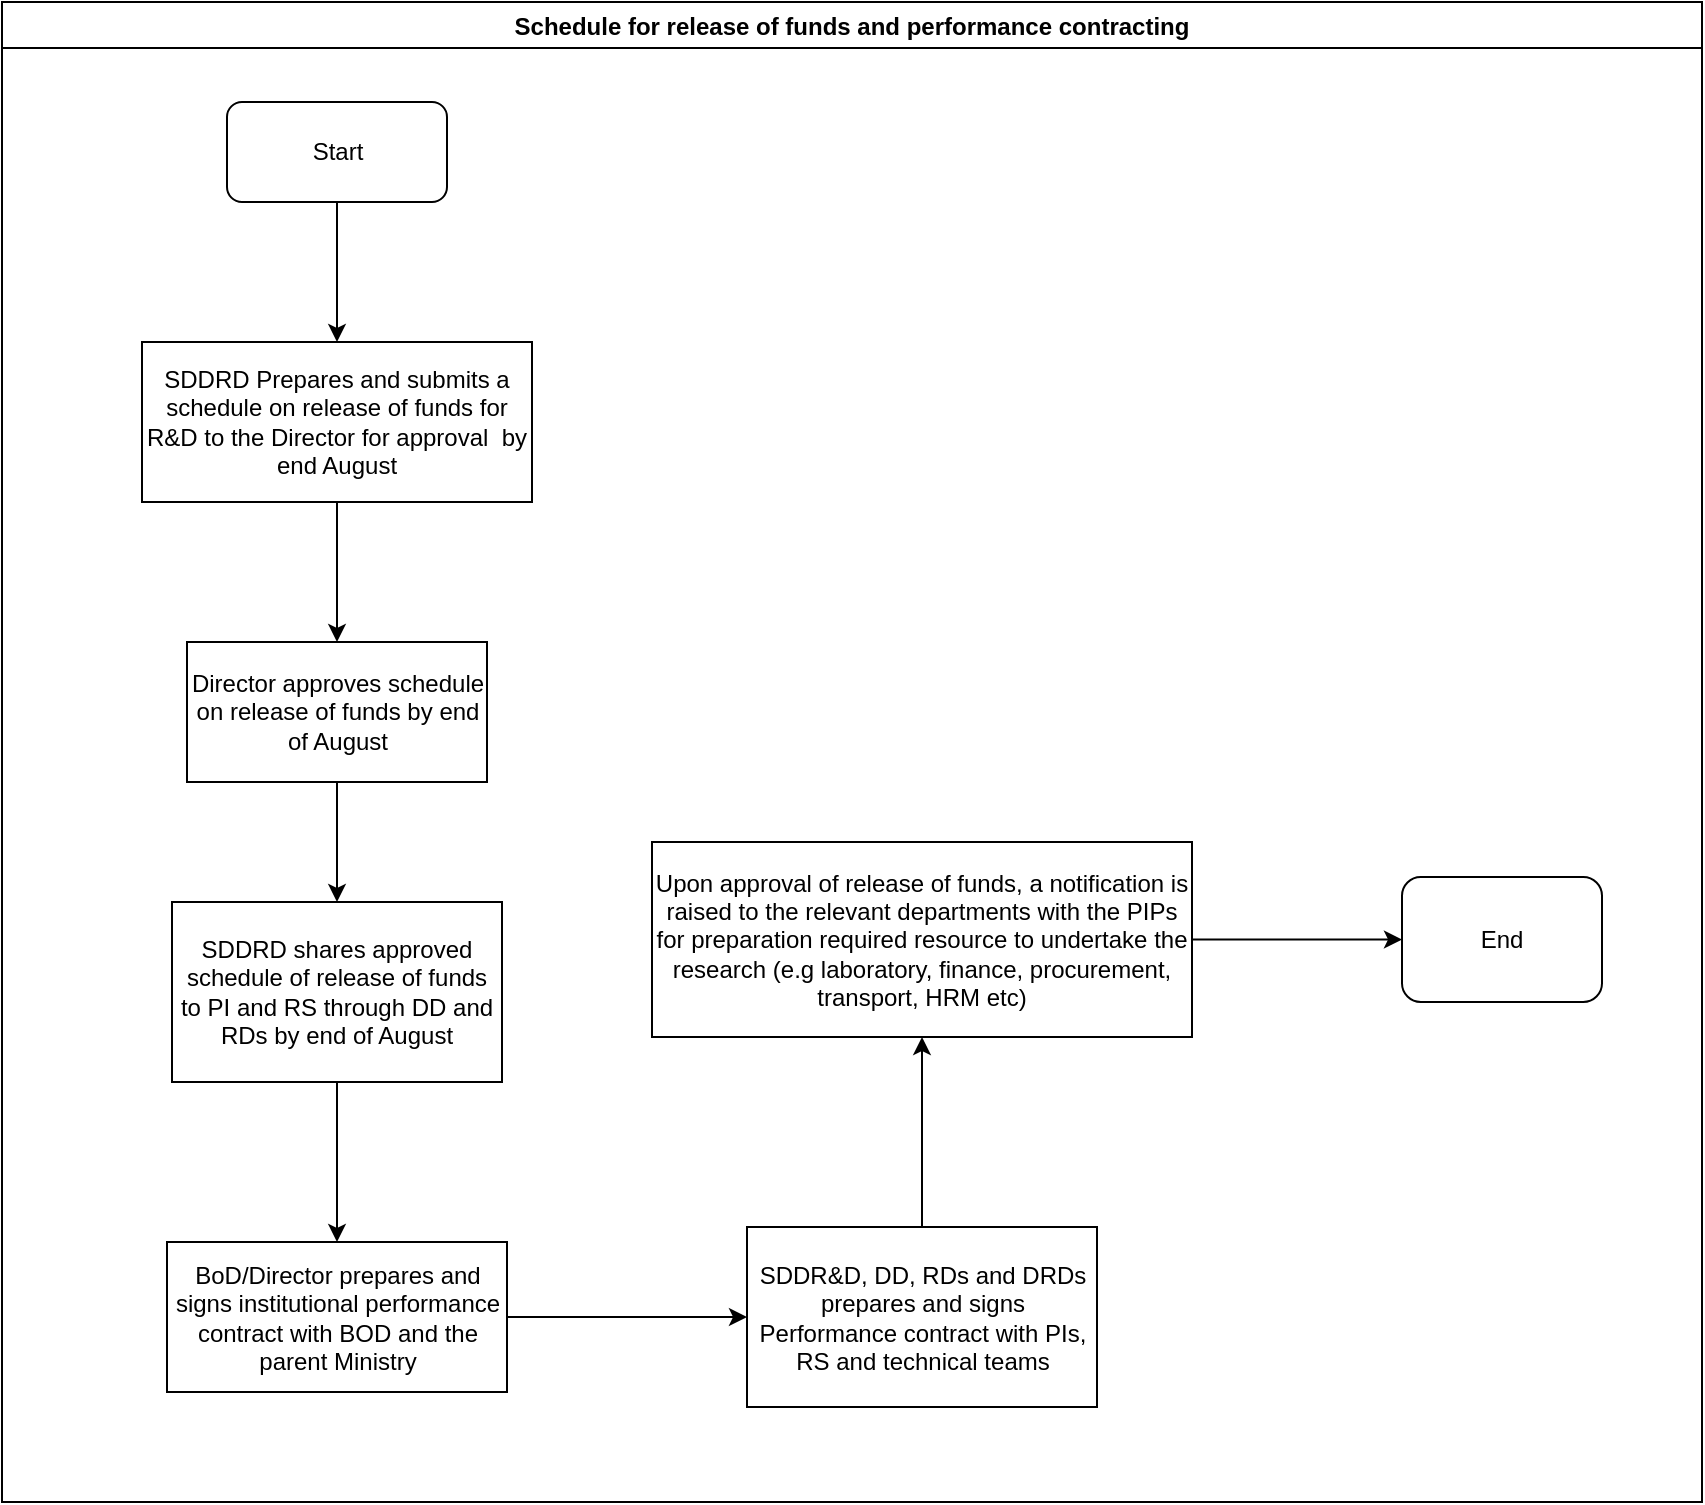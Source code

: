 <mxfile version="14.2.7" type="github">
  <diagram id="ledTK3Jc3U8G42aMWWrB" name="Page-1">
    <mxGraphModel dx="1038" dy="547" grid="1" gridSize="10" guides="1" tooltips="1" connect="1" arrows="1" fold="1" page="1" pageScale="1" pageWidth="1169" pageHeight="827" math="0" shadow="0">
      <root>
        <mxCell id="0" />
        <mxCell id="1" parent="0" />
        <mxCell id="XpzHF-PTDB18xO61Rv8e-2" value="Schedule for release of funds and performance contracting" style="swimlane;" parent="1" vertex="1">
          <mxGeometry x="10" y="10" width="850" height="750" as="geometry" />
        </mxCell>
        <mxCell id="XpzHF-PTDB18xO61Rv8e-3" value="Start" style="rounded=1;whiteSpace=wrap;html=1;" parent="XpzHF-PTDB18xO61Rv8e-2" vertex="1">
          <mxGeometry x="112.5" y="50" width="110" height="50" as="geometry" />
        </mxCell>
        <mxCell id="XpzHF-PTDB18xO61Rv8e-6" value="SDDRD Prepares and submits a schedule on release of funds for R&amp;amp;D to the Director for approval&amp;nbsp; by end August" style="rounded=0;whiteSpace=wrap;html=1;" parent="XpzHF-PTDB18xO61Rv8e-2" vertex="1">
          <mxGeometry x="70" y="170" width="195" height="80" as="geometry" />
        </mxCell>
        <mxCell id="XpzHF-PTDB18xO61Rv8e-5" value="" style="edgeStyle=orthogonalEdgeStyle;rounded=0;orthogonalLoop=1;jettySize=auto;html=1;" parent="XpzHF-PTDB18xO61Rv8e-2" source="XpzHF-PTDB18xO61Rv8e-3" target="XpzHF-PTDB18xO61Rv8e-6" edge="1">
          <mxGeometry relative="1" as="geometry">
            <mxPoint x="167.5" y="175" as="targetPoint" />
          </mxGeometry>
        </mxCell>
        <mxCell id="XpzHF-PTDB18xO61Rv8e-7" value="Director approves schedule on release of funds by end of August" style="whiteSpace=wrap;html=1;rounded=0;" parent="XpzHF-PTDB18xO61Rv8e-2" vertex="1">
          <mxGeometry x="92.5" y="320" width="150" height="70" as="geometry" />
        </mxCell>
        <mxCell id="XpzHF-PTDB18xO61Rv8e-8" value="" style="edgeStyle=orthogonalEdgeStyle;rounded=0;orthogonalLoop=1;jettySize=auto;html=1;" parent="XpzHF-PTDB18xO61Rv8e-2" source="XpzHF-PTDB18xO61Rv8e-6" target="XpzHF-PTDB18xO61Rv8e-7" edge="1">
          <mxGeometry relative="1" as="geometry" />
        </mxCell>
        <mxCell id="XpzHF-PTDB18xO61Rv8e-9" value="SDDRD shares approved schedule of release of funds to PI and RS through DD and RDs by end of August" style="whiteSpace=wrap;html=1;rounded=0;" parent="XpzHF-PTDB18xO61Rv8e-2" vertex="1">
          <mxGeometry x="85" y="450" width="165" height="90" as="geometry" />
        </mxCell>
        <mxCell id="XpzHF-PTDB18xO61Rv8e-10" value="" style="edgeStyle=orthogonalEdgeStyle;rounded=0;orthogonalLoop=1;jettySize=auto;html=1;" parent="XpzHF-PTDB18xO61Rv8e-2" source="XpzHF-PTDB18xO61Rv8e-7" target="XpzHF-PTDB18xO61Rv8e-9" edge="1">
          <mxGeometry relative="1" as="geometry" />
        </mxCell>
        <mxCell id="XpzHF-PTDB18xO61Rv8e-13" value="SDDR&amp;amp;D, DD, RDs and DRDs prepares and signs Performance contract with PIs, RS and technical teams " style="whiteSpace=wrap;html=1;rounded=0;" parent="XpzHF-PTDB18xO61Rv8e-2" vertex="1">
          <mxGeometry x="372.5" y="612.5" width="175" height="90" as="geometry" />
        </mxCell>
        <mxCell id="XpzHF-PTDB18xO61Rv8e-17" value="End" style="rounded=1;whiteSpace=wrap;html=1;" parent="XpzHF-PTDB18xO61Rv8e-2" vertex="1">
          <mxGeometry x="700" y="437.5" width="100" height="62.5" as="geometry" />
        </mxCell>
        <mxCell id="6AX7j2HC7ulWAbdJXAe2-1" value="Upon approval of release of funds, a notification is raised to the relevant departments with the PIPs for preparation required resource to undertake the research (e.g laboratory, finance, procurement, transport, HRM etc)" style="whiteSpace=wrap;html=1;rounded=0;" vertex="1" parent="XpzHF-PTDB18xO61Rv8e-2">
          <mxGeometry x="325" y="420" width="270" height="97.5" as="geometry" />
        </mxCell>
        <mxCell id="6AX7j2HC7ulWAbdJXAe2-2" value="" style="edgeStyle=orthogonalEdgeStyle;rounded=0;orthogonalLoop=1;jettySize=auto;html=1;" edge="1" parent="XpzHF-PTDB18xO61Rv8e-2" source="XpzHF-PTDB18xO61Rv8e-13" target="6AX7j2HC7ulWAbdJXAe2-1">
          <mxGeometry relative="1" as="geometry" />
        </mxCell>
        <mxCell id="6AX7j2HC7ulWAbdJXAe2-4" value="" style="edgeStyle=orthogonalEdgeStyle;rounded=0;orthogonalLoop=1;jettySize=auto;html=1;entryX=0;entryY=0.5;entryDx=0;entryDy=0;" edge="1" parent="XpzHF-PTDB18xO61Rv8e-2" source="6AX7j2HC7ulWAbdJXAe2-1" target="XpzHF-PTDB18xO61Rv8e-17">
          <mxGeometry relative="1" as="geometry">
            <mxPoint x="750" y="468.8" as="targetPoint" />
          </mxGeometry>
        </mxCell>
        <mxCell id="XpzHF-PTDB18xO61Rv8e-14" value="" style="edgeStyle=orthogonalEdgeStyle;rounded=0;orthogonalLoop=1;jettySize=auto;html=1;" parent="1" source="XpzHF-PTDB18xO61Rv8e-11" target="XpzHF-PTDB18xO61Rv8e-13" edge="1">
          <mxGeometry relative="1" as="geometry" />
        </mxCell>
        <mxCell id="XpzHF-PTDB18xO61Rv8e-11" value="BoD/Director prepares and signs institutional performance contract with BOD and the parent Ministry " style="whiteSpace=wrap;html=1;rounded=0;" parent="1" vertex="1">
          <mxGeometry x="92.5" y="630" width="170" height="75" as="geometry" />
        </mxCell>
        <mxCell id="XpzHF-PTDB18xO61Rv8e-12" value="" style="edgeStyle=orthogonalEdgeStyle;rounded=0;orthogonalLoop=1;jettySize=auto;html=1;" parent="1" source="XpzHF-PTDB18xO61Rv8e-9" target="XpzHF-PTDB18xO61Rv8e-11" edge="1">
          <mxGeometry relative="1" as="geometry" />
        </mxCell>
      </root>
    </mxGraphModel>
  </diagram>
</mxfile>
